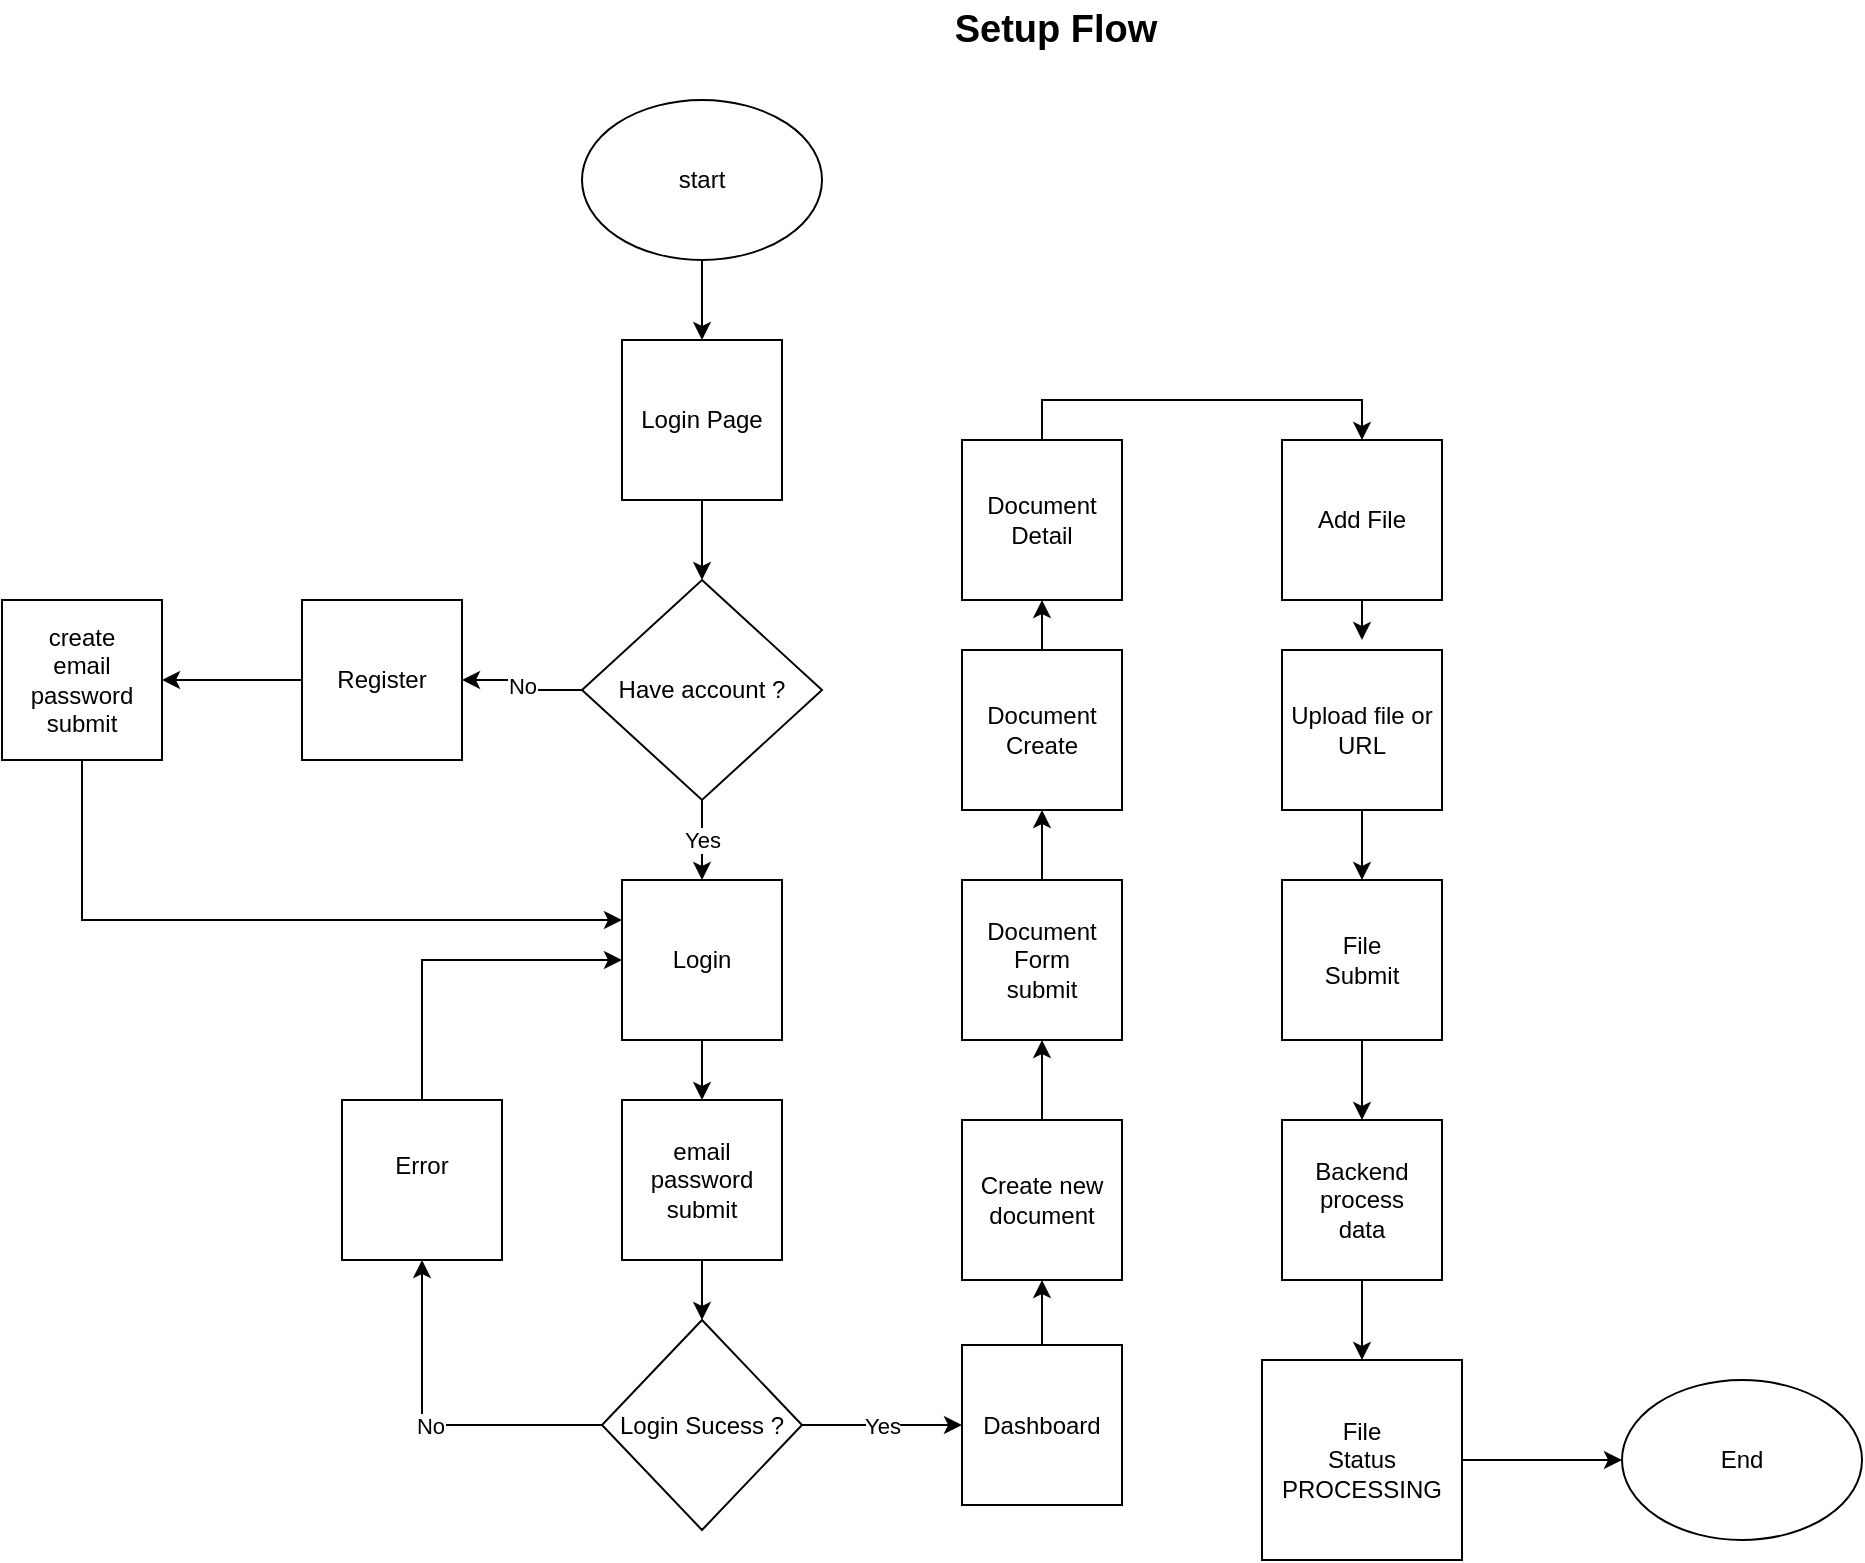 <mxfile version="27.1.6">
  <diagram id="C5RBs43oDa-KdzZeNtuy" name="Page-1">
    <mxGraphModel dx="2253" dy="777" grid="1" gridSize="10" guides="1" tooltips="1" connect="1" arrows="1" fold="1" page="1" pageScale="1" pageWidth="827" pageHeight="1169" math="0" shadow="0">
      <root>
        <mxCell id="WIyWlLk6GJQsqaUBKTNV-0" />
        <mxCell id="WIyWlLk6GJQsqaUBKTNV-1" parent="WIyWlLk6GJQsqaUBKTNV-0" />
        <mxCell id="VUNfQqrFmTYTywhOl1RO-51" style="edgeStyle=orthogonalEdgeStyle;rounded=0;orthogonalLoop=1;jettySize=auto;html=1;exitX=0.5;exitY=1;exitDx=0;exitDy=0;entryX=0.5;entryY=0;entryDx=0;entryDy=0;" edge="1" parent="WIyWlLk6GJQsqaUBKTNV-1" source="VUNfQqrFmTYTywhOl1RO-0" target="VUNfQqrFmTYTywhOl1RO-2">
          <mxGeometry relative="1" as="geometry" />
        </mxCell>
        <mxCell id="VUNfQqrFmTYTywhOl1RO-0" value="start" style="ellipse;whiteSpace=wrap;html=1;" vertex="1" parent="WIyWlLk6GJQsqaUBKTNV-1">
          <mxGeometry x="270" y="130" width="120" height="80" as="geometry" />
        </mxCell>
        <mxCell id="VUNfQqrFmTYTywhOl1RO-1" value="&lt;b&gt;&lt;font style=&quot;font-size: 19px;&quot;&gt;Setup Flow&lt;/font&gt;&lt;/b&gt;" style="text;html=1;align=center;verticalAlign=middle;whiteSpace=wrap;rounded=0;" vertex="1" parent="WIyWlLk6GJQsqaUBKTNV-1">
          <mxGeometry x="414" y="80" width="186" height="30" as="geometry" />
        </mxCell>
        <mxCell id="VUNfQqrFmTYTywhOl1RO-8" style="edgeStyle=orthogonalEdgeStyle;rounded=0;orthogonalLoop=1;jettySize=auto;html=1;exitX=0.5;exitY=1;exitDx=0;exitDy=0;entryX=0.5;entryY=0;entryDx=0;entryDy=0;" edge="1" parent="WIyWlLk6GJQsqaUBKTNV-1" source="VUNfQqrFmTYTywhOl1RO-2" target="VUNfQqrFmTYTywhOl1RO-3">
          <mxGeometry relative="1" as="geometry" />
        </mxCell>
        <mxCell id="VUNfQqrFmTYTywhOl1RO-2" value="Login Page" style="whiteSpace=wrap;html=1;aspect=fixed;" vertex="1" parent="WIyWlLk6GJQsqaUBKTNV-1">
          <mxGeometry x="290" y="250" width="80" height="80" as="geometry" />
        </mxCell>
        <mxCell id="VUNfQqrFmTYTywhOl1RO-31" value="No" style="edgeStyle=orthogonalEdgeStyle;rounded=0;orthogonalLoop=1;jettySize=auto;html=1;exitX=0;exitY=0.5;exitDx=0;exitDy=0;entryX=1;entryY=0.5;entryDx=0;entryDy=0;" edge="1" parent="WIyWlLk6GJQsqaUBKTNV-1" source="VUNfQqrFmTYTywhOl1RO-3" target="VUNfQqrFmTYTywhOl1RO-4">
          <mxGeometry relative="1" as="geometry" />
        </mxCell>
        <mxCell id="VUNfQqrFmTYTywhOl1RO-33" value="Yes" style="edgeStyle=orthogonalEdgeStyle;rounded=0;orthogonalLoop=1;jettySize=auto;html=1;exitX=0.5;exitY=1;exitDx=0;exitDy=0;entryX=0.5;entryY=0;entryDx=0;entryDy=0;" edge="1" parent="WIyWlLk6GJQsqaUBKTNV-1" source="VUNfQqrFmTYTywhOl1RO-3" target="VUNfQqrFmTYTywhOl1RO-6">
          <mxGeometry relative="1" as="geometry" />
        </mxCell>
        <mxCell id="VUNfQqrFmTYTywhOl1RO-3" value="Have account ?" style="rhombus;whiteSpace=wrap;html=1;" vertex="1" parent="WIyWlLk6GJQsqaUBKTNV-1">
          <mxGeometry x="270" y="370" width="120" height="110" as="geometry" />
        </mxCell>
        <mxCell id="VUNfQqrFmTYTywhOl1RO-32" style="edgeStyle=orthogonalEdgeStyle;rounded=0;orthogonalLoop=1;jettySize=auto;html=1;exitX=0;exitY=0.5;exitDx=0;exitDy=0;entryX=1;entryY=0.5;entryDx=0;entryDy=0;" edge="1" parent="WIyWlLk6GJQsqaUBKTNV-1" source="VUNfQqrFmTYTywhOl1RO-4" target="VUNfQqrFmTYTywhOl1RO-5">
          <mxGeometry relative="1" as="geometry" />
        </mxCell>
        <mxCell id="VUNfQqrFmTYTywhOl1RO-4" value="Register" style="whiteSpace=wrap;html=1;aspect=fixed;" vertex="1" parent="WIyWlLk6GJQsqaUBKTNV-1">
          <mxGeometry x="130" y="380" width="80" height="80" as="geometry" />
        </mxCell>
        <mxCell id="VUNfQqrFmTYTywhOl1RO-52" style="edgeStyle=orthogonalEdgeStyle;rounded=0;orthogonalLoop=1;jettySize=auto;html=1;exitX=0.5;exitY=1;exitDx=0;exitDy=0;entryX=0;entryY=0.25;entryDx=0;entryDy=0;" edge="1" parent="WIyWlLk6GJQsqaUBKTNV-1" source="VUNfQqrFmTYTywhOl1RO-5" target="VUNfQqrFmTYTywhOl1RO-6">
          <mxGeometry relative="1" as="geometry" />
        </mxCell>
        <mxCell id="VUNfQqrFmTYTywhOl1RO-5" value="&lt;div&gt;create&lt;/div&gt;email&lt;div&gt;password&lt;/div&gt;&lt;div&gt;submit&lt;/div&gt;" style="whiteSpace=wrap;html=1;aspect=fixed;" vertex="1" parent="WIyWlLk6GJQsqaUBKTNV-1">
          <mxGeometry x="-20" y="380" width="80" height="80" as="geometry" />
        </mxCell>
        <mxCell id="VUNfQqrFmTYTywhOl1RO-34" style="edgeStyle=orthogonalEdgeStyle;rounded=0;orthogonalLoop=1;jettySize=auto;html=1;exitX=0.5;exitY=1;exitDx=0;exitDy=0;entryX=0.5;entryY=0;entryDx=0;entryDy=0;" edge="1" parent="WIyWlLk6GJQsqaUBKTNV-1" source="VUNfQqrFmTYTywhOl1RO-6" target="VUNfQqrFmTYTywhOl1RO-12">
          <mxGeometry relative="1" as="geometry" />
        </mxCell>
        <mxCell id="VUNfQqrFmTYTywhOl1RO-6" value="Login" style="whiteSpace=wrap;html=1;aspect=fixed;" vertex="1" parent="WIyWlLk6GJQsqaUBKTNV-1">
          <mxGeometry x="290" y="520" width="80" height="80" as="geometry" />
        </mxCell>
        <mxCell id="VUNfQqrFmTYTywhOl1RO-36" style="edgeStyle=orthogonalEdgeStyle;rounded=0;orthogonalLoop=1;jettySize=auto;html=1;exitX=0.5;exitY=1;exitDx=0;exitDy=0;entryX=0.5;entryY=0;entryDx=0;entryDy=0;" edge="1" parent="WIyWlLk6GJQsqaUBKTNV-1" source="VUNfQqrFmTYTywhOl1RO-12" target="VUNfQqrFmTYTywhOl1RO-14">
          <mxGeometry relative="1" as="geometry" />
        </mxCell>
        <mxCell id="VUNfQqrFmTYTywhOl1RO-12" value="email&lt;div&gt;password&lt;/div&gt;&lt;div&gt;submit&lt;/div&gt;" style="whiteSpace=wrap;html=1;aspect=fixed;" vertex="1" parent="WIyWlLk6GJQsqaUBKTNV-1">
          <mxGeometry x="290" y="630" width="80" height="80" as="geometry" />
        </mxCell>
        <mxCell id="VUNfQqrFmTYTywhOl1RO-37" value="No" style="edgeStyle=orthogonalEdgeStyle;rounded=0;orthogonalLoop=1;jettySize=auto;html=1;exitX=0;exitY=0.5;exitDx=0;exitDy=0;entryX=0.5;entryY=1;entryDx=0;entryDy=0;" edge="1" parent="WIyWlLk6GJQsqaUBKTNV-1" source="VUNfQqrFmTYTywhOl1RO-14" target="VUNfQqrFmTYTywhOl1RO-17">
          <mxGeometry relative="1" as="geometry" />
        </mxCell>
        <mxCell id="VUNfQqrFmTYTywhOl1RO-39" value="Yes" style="edgeStyle=orthogonalEdgeStyle;rounded=0;orthogonalLoop=1;jettySize=auto;html=1;exitX=1;exitY=0.5;exitDx=0;exitDy=0;entryX=0;entryY=0.5;entryDx=0;entryDy=0;" edge="1" parent="WIyWlLk6GJQsqaUBKTNV-1" source="VUNfQqrFmTYTywhOl1RO-14" target="VUNfQqrFmTYTywhOl1RO-20">
          <mxGeometry relative="1" as="geometry" />
        </mxCell>
        <mxCell id="VUNfQqrFmTYTywhOl1RO-14" value="Login Sucess ?" style="rhombus;whiteSpace=wrap;html=1;" vertex="1" parent="WIyWlLk6GJQsqaUBKTNV-1">
          <mxGeometry x="280" y="740" width="100" height="105" as="geometry" />
        </mxCell>
        <mxCell id="VUNfQqrFmTYTywhOl1RO-38" style="edgeStyle=orthogonalEdgeStyle;rounded=0;orthogonalLoop=1;jettySize=auto;html=1;exitX=0.5;exitY=0;exitDx=0;exitDy=0;entryX=0;entryY=0.5;entryDx=0;entryDy=0;" edge="1" parent="WIyWlLk6GJQsqaUBKTNV-1" source="VUNfQqrFmTYTywhOl1RO-17" target="VUNfQqrFmTYTywhOl1RO-6">
          <mxGeometry relative="1" as="geometry" />
        </mxCell>
        <mxCell id="VUNfQqrFmTYTywhOl1RO-17" value="Error&lt;div&gt;&lt;br/&gt;&lt;/div&gt;" style="whiteSpace=wrap;html=1;aspect=fixed;" vertex="1" parent="WIyWlLk6GJQsqaUBKTNV-1">
          <mxGeometry x="150" y="630" width="80" height="80" as="geometry" />
        </mxCell>
        <mxCell id="VUNfQqrFmTYTywhOl1RO-40" style="edgeStyle=orthogonalEdgeStyle;rounded=0;orthogonalLoop=1;jettySize=auto;html=1;exitX=0.5;exitY=0;exitDx=0;exitDy=0;entryX=0.5;entryY=1;entryDx=0;entryDy=0;" edge="1" parent="WIyWlLk6GJQsqaUBKTNV-1" source="VUNfQqrFmTYTywhOl1RO-20" target="VUNfQqrFmTYTywhOl1RO-21">
          <mxGeometry relative="1" as="geometry" />
        </mxCell>
        <mxCell id="VUNfQqrFmTYTywhOl1RO-20" value="Dashboard" style="whiteSpace=wrap;html=1;aspect=fixed;" vertex="1" parent="WIyWlLk6GJQsqaUBKTNV-1">
          <mxGeometry x="460" y="752.5" width="80" height="80" as="geometry" />
        </mxCell>
        <mxCell id="VUNfQqrFmTYTywhOl1RO-41" style="edgeStyle=orthogonalEdgeStyle;rounded=0;orthogonalLoop=1;jettySize=auto;html=1;exitX=0.5;exitY=0;exitDx=0;exitDy=0;entryX=0.5;entryY=1;entryDx=0;entryDy=0;" edge="1" parent="WIyWlLk6GJQsqaUBKTNV-1" source="VUNfQqrFmTYTywhOl1RO-21" target="VUNfQqrFmTYTywhOl1RO-22">
          <mxGeometry relative="1" as="geometry" />
        </mxCell>
        <mxCell id="VUNfQqrFmTYTywhOl1RO-21" value="Create new document" style="whiteSpace=wrap;html=1;aspect=fixed;" vertex="1" parent="WIyWlLk6GJQsqaUBKTNV-1">
          <mxGeometry x="460" y="640" width="80" height="80" as="geometry" />
        </mxCell>
        <mxCell id="VUNfQqrFmTYTywhOl1RO-42" style="edgeStyle=orthogonalEdgeStyle;rounded=0;orthogonalLoop=1;jettySize=auto;html=1;exitX=0.5;exitY=0;exitDx=0;exitDy=0;entryX=0.5;entryY=1;entryDx=0;entryDy=0;" edge="1" parent="WIyWlLk6GJQsqaUBKTNV-1" source="VUNfQqrFmTYTywhOl1RO-22" target="VUNfQqrFmTYTywhOl1RO-23">
          <mxGeometry relative="1" as="geometry" />
        </mxCell>
        <mxCell id="VUNfQqrFmTYTywhOl1RO-22" value="Document&lt;div&gt;Form&lt;br&gt;submit&lt;/div&gt;" style="whiteSpace=wrap;html=1;aspect=fixed;" vertex="1" parent="WIyWlLk6GJQsqaUBKTNV-1">
          <mxGeometry x="460" y="520" width="80" height="80" as="geometry" />
        </mxCell>
        <mxCell id="VUNfQqrFmTYTywhOl1RO-43" style="edgeStyle=orthogonalEdgeStyle;rounded=0;orthogonalLoop=1;jettySize=auto;html=1;exitX=0.5;exitY=0;exitDx=0;exitDy=0;entryX=0.5;entryY=1;entryDx=0;entryDy=0;" edge="1" parent="WIyWlLk6GJQsqaUBKTNV-1" source="VUNfQqrFmTYTywhOl1RO-23" target="VUNfQqrFmTYTywhOl1RO-24">
          <mxGeometry relative="1" as="geometry" />
        </mxCell>
        <mxCell id="VUNfQqrFmTYTywhOl1RO-23" value="Document&lt;br&gt;Create" style="whiteSpace=wrap;html=1;aspect=fixed;" vertex="1" parent="WIyWlLk6GJQsqaUBKTNV-1">
          <mxGeometry x="460" y="405" width="80" height="80" as="geometry" />
        </mxCell>
        <mxCell id="VUNfQqrFmTYTywhOl1RO-44" style="edgeStyle=orthogonalEdgeStyle;rounded=0;orthogonalLoop=1;jettySize=auto;html=1;exitX=0.5;exitY=0;exitDx=0;exitDy=0;entryX=0.5;entryY=0;entryDx=0;entryDy=0;" edge="1" parent="WIyWlLk6GJQsqaUBKTNV-1" source="VUNfQqrFmTYTywhOl1RO-24" target="VUNfQqrFmTYTywhOl1RO-25">
          <mxGeometry relative="1" as="geometry" />
        </mxCell>
        <mxCell id="VUNfQqrFmTYTywhOl1RO-24" value="Document&lt;div&gt;Detail&lt;/div&gt;" style="whiteSpace=wrap;html=1;aspect=fixed;" vertex="1" parent="WIyWlLk6GJQsqaUBKTNV-1">
          <mxGeometry x="460" y="300" width="80" height="80" as="geometry" />
        </mxCell>
        <mxCell id="VUNfQqrFmTYTywhOl1RO-45" style="edgeStyle=orthogonalEdgeStyle;rounded=0;orthogonalLoop=1;jettySize=auto;html=1;exitX=0.5;exitY=1;exitDx=0;exitDy=0;" edge="1" parent="WIyWlLk6GJQsqaUBKTNV-1" source="VUNfQqrFmTYTywhOl1RO-25">
          <mxGeometry relative="1" as="geometry">
            <mxPoint x="660" y="400" as="targetPoint" />
          </mxGeometry>
        </mxCell>
        <mxCell id="VUNfQqrFmTYTywhOl1RO-25" value="Add File" style="whiteSpace=wrap;html=1;aspect=fixed;" vertex="1" parent="WIyWlLk6GJQsqaUBKTNV-1">
          <mxGeometry x="620" y="300" width="80" height="80" as="geometry" />
        </mxCell>
        <mxCell id="VUNfQqrFmTYTywhOl1RO-46" style="edgeStyle=orthogonalEdgeStyle;rounded=0;orthogonalLoop=1;jettySize=auto;html=1;exitX=0.5;exitY=1;exitDx=0;exitDy=0;entryX=0.5;entryY=0;entryDx=0;entryDy=0;" edge="1" parent="WIyWlLk6GJQsqaUBKTNV-1" source="VUNfQqrFmTYTywhOl1RO-26" target="VUNfQqrFmTYTywhOl1RO-27">
          <mxGeometry relative="1" as="geometry" />
        </mxCell>
        <mxCell id="VUNfQqrFmTYTywhOl1RO-26" value="Upload file or URL" style="whiteSpace=wrap;html=1;aspect=fixed;" vertex="1" parent="WIyWlLk6GJQsqaUBKTNV-1">
          <mxGeometry x="620" y="405" width="80" height="80" as="geometry" />
        </mxCell>
        <mxCell id="VUNfQqrFmTYTywhOl1RO-47" style="edgeStyle=orthogonalEdgeStyle;rounded=0;orthogonalLoop=1;jettySize=auto;html=1;exitX=0.5;exitY=1;exitDx=0;exitDy=0;entryX=0.5;entryY=0;entryDx=0;entryDy=0;" edge="1" parent="WIyWlLk6GJQsqaUBKTNV-1" source="VUNfQqrFmTYTywhOl1RO-27" target="VUNfQqrFmTYTywhOl1RO-28">
          <mxGeometry relative="1" as="geometry" />
        </mxCell>
        <mxCell id="VUNfQqrFmTYTywhOl1RO-27" value="File&lt;div&gt;Submit&lt;/div&gt;" style="whiteSpace=wrap;html=1;aspect=fixed;" vertex="1" parent="WIyWlLk6GJQsqaUBKTNV-1">
          <mxGeometry x="620" y="520" width="80" height="80" as="geometry" />
        </mxCell>
        <mxCell id="VUNfQqrFmTYTywhOl1RO-49" style="edgeStyle=orthogonalEdgeStyle;rounded=0;orthogonalLoop=1;jettySize=auto;html=1;exitX=0.5;exitY=1;exitDx=0;exitDy=0;entryX=0.5;entryY=0;entryDx=0;entryDy=0;" edge="1" parent="WIyWlLk6GJQsqaUBKTNV-1" source="VUNfQqrFmTYTywhOl1RO-28" target="VUNfQqrFmTYTywhOl1RO-29">
          <mxGeometry relative="1" as="geometry" />
        </mxCell>
        <mxCell id="VUNfQqrFmTYTywhOl1RO-28" value="Backend process&lt;div&gt;data&lt;/div&gt;" style="whiteSpace=wrap;html=1;aspect=fixed;" vertex="1" parent="WIyWlLk6GJQsqaUBKTNV-1">
          <mxGeometry x="620" y="640" width="80" height="80" as="geometry" />
        </mxCell>
        <mxCell id="VUNfQqrFmTYTywhOl1RO-50" style="edgeStyle=orthogonalEdgeStyle;rounded=0;orthogonalLoop=1;jettySize=auto;html=1;exitX=1;exitY=0.5;exitDx=0;exitDy=0;entryX=0;entryY=0.5;entryDx=0;entryDy=0;" edge="1" parent="WIyWlLk6GJQsqaUBKTNV-1" source="VUNfQqrFmTYTywhOl1RO-29" target="VUNfQqrFmTYTywhOl1RO-30">
          <mxGeometry relative="1" as="geometry" />
        </mxCell>
        <mxCell id="VUNfQqrFmTYTywhOl1RO-29" value="File&lt;div&gt;Status&lt;/div&gt;&lt;div&gt;PROCESSING&lt;/div&gt;" style="whiteSpace=wrap;html=1;aspect=fixed;" vertex="1" parent="WIyWlLk6GJQsqaUBKTNV-1">
          <mxGeometry x="610" y="760" width="100" height="100" as="geometry" />
        </mxCell>
        <mxCell id="VUNfQqrFmTYTywhOl1RO-30" value="End" style="ellipse;whiteSpace=wrap;html=1;" vertex="1" parent="WIyWlLk6GJQsqaUBKTNV-1">
          <mxGeometry x="790" y="770" width="120" height="80" as="geometry" />
        </mxCell>
      </root>
    </mxGraphModel>
  </diagram>
</mxfile>
